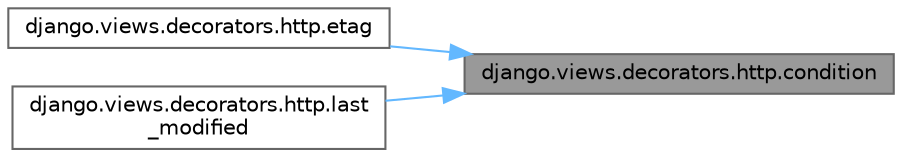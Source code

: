 digraph "django.views.decorators.http.condition"
{
 // LATEX_PDF_SIZE
  bgcolor="transparent";
  edge [fontname=Helvetica,fontsize=10,labelfontname=Helvetica,labelfontsize=10];
  node [fontname=Helvetica,fontsize=10,shape=box,height=0.2,width=0.4];
  rankdir="RL";
  Node1 [id="Node000001",label="django.views.decorators.http.condition",height=0.2,width=0.4,color="gray40", fillcolor="grey60", style="filled", fontcolor="black",tooltip=" "];
  Node1 -> Node2 [id="edge1_Node000001_Node000002",dir="back",color="steelblue1",style="solid",tooltip=" "];
  Node2 [id="Node000002",label="django.views.decorators.http.etag",height=0.2,width=0.4,color="grey40", fillcolor="white", style="filled",URL="$namespacedjango_1_1views_1_1decorators_1_1http.html#a1ca9f68efc03a8655fcfbe963fca9c8b",tooltip=" "];
  Node1 -> Node3 [id="edge2_Node000001_Node000003",dir="back",color="steelblue1",style="solid",tooltip=" "];
  Node3 [id="Node000003",label="django.views.decorators.http.last\l_modified",height=0.2,width=0.4,color="grey40", fillcolor="white", style="filled",URL="$namespacedjango_1_1views_1_1decorators_1_1http.html#a88c4edd7fb42622f52f0856ff06d7e37",tooltip=" "];
}
